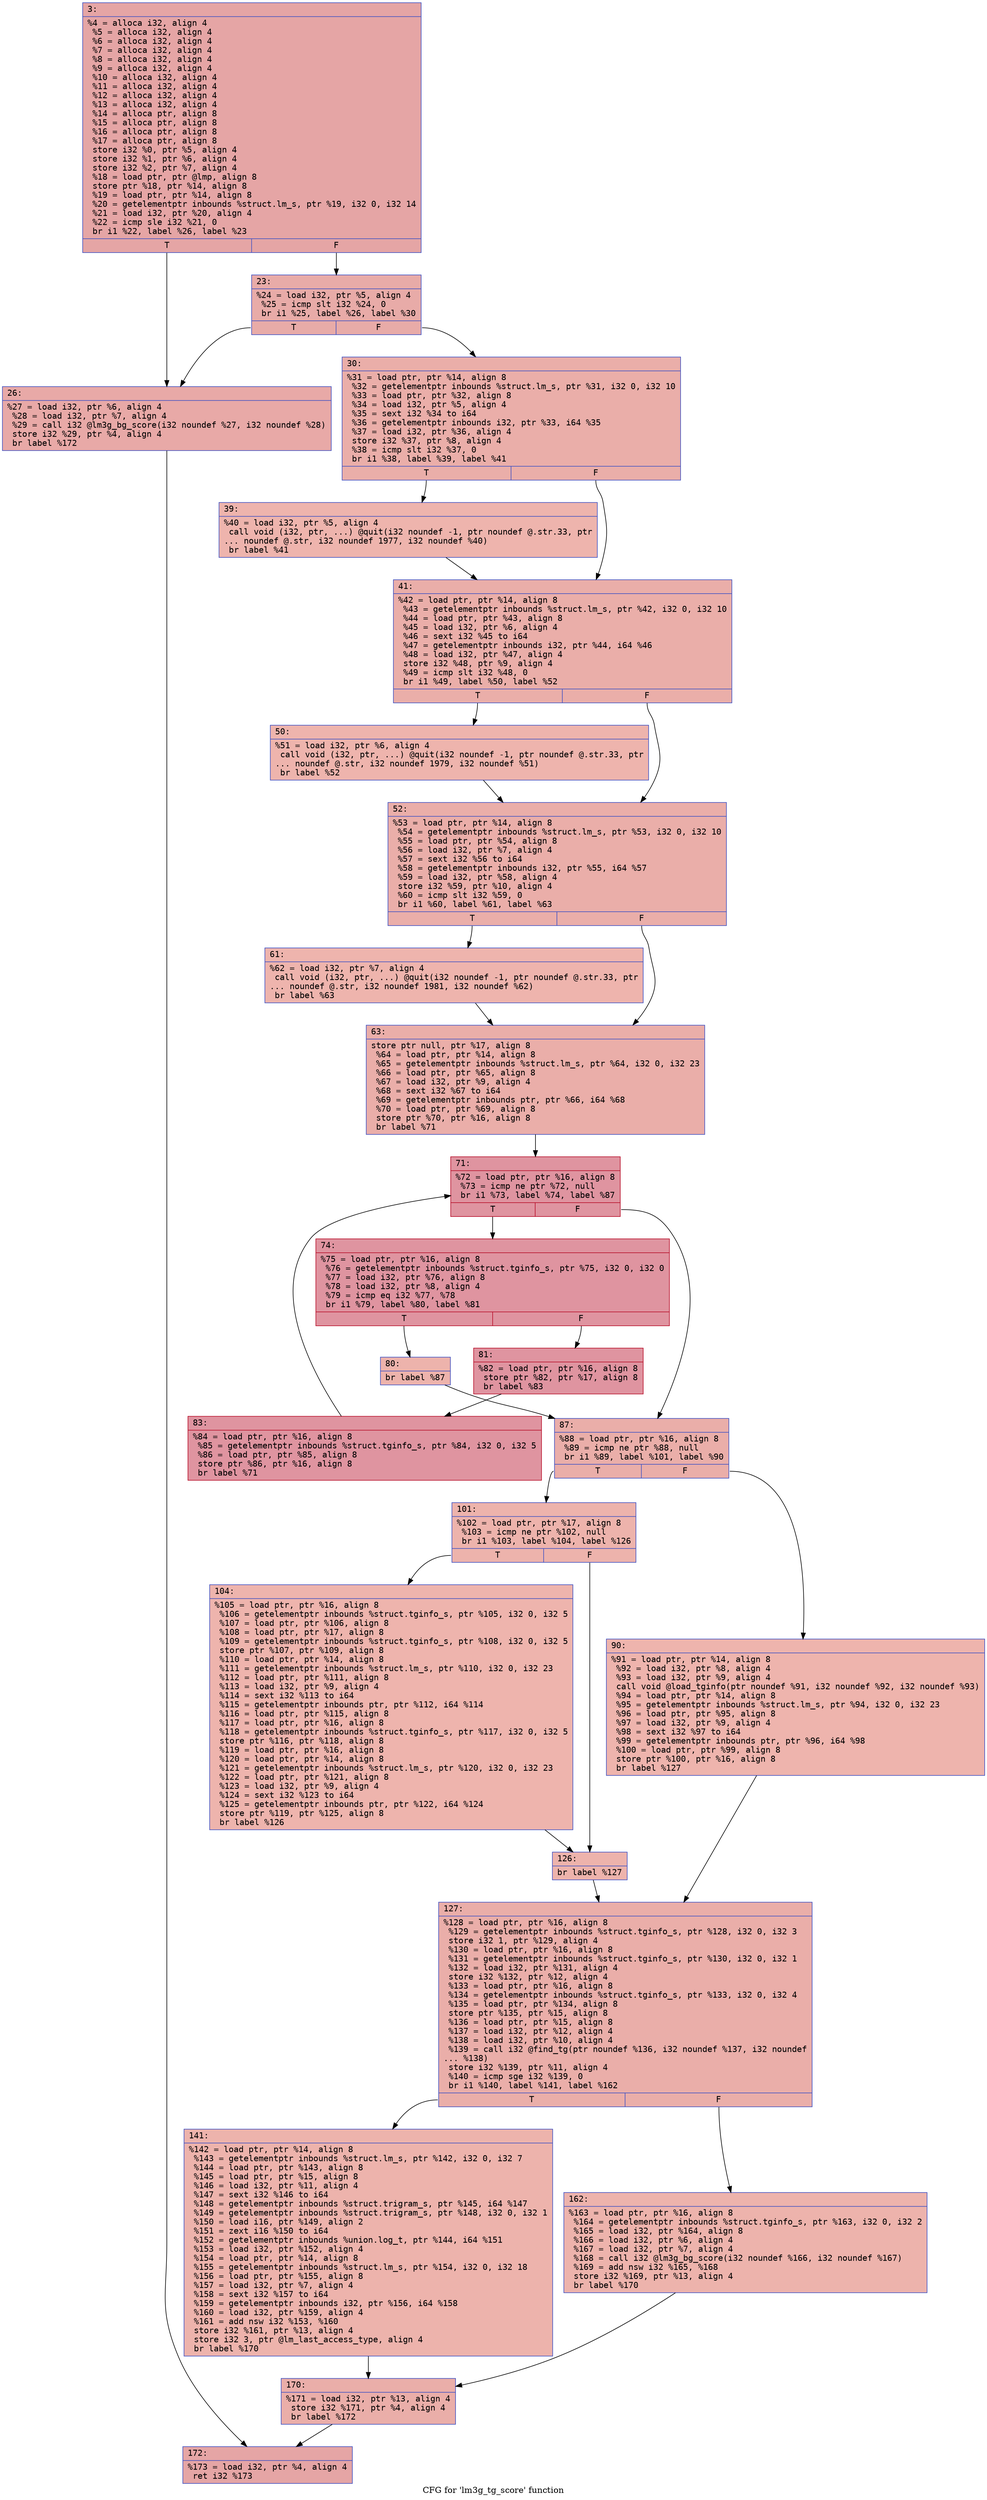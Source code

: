 digraph "CFG for 'lm3g_tg_score' function" {
	label="CFG for 'lm3g_tg_score' function";

	Node0x6000025388c0 [shape=record,color="#3d50c3ff", style=filled, fillcolor="#c5333470" fontname="Courier",label="{3:\l|  %4 = alloca i32, align 4\l  %5 = alloca i32, align 4\l  %6 = alloca i32, align 4\l  %7 = alloca i32, align 4\l  %8 = alloca i32, align 4\l  %9 = alloca i32, align 4\l  %10 = alloca i32, align 4\l  %11 = alloca i32, align 4\l  %12 = alloca i32, align 4\l  %13 = alloca i32, align 4\l  %14 = alloca ptr, align 8\l  %15 = alloca ptr, align 8\l  %16 = alloca ptr, align 8\l  %17 = alloca ptr, align 8\l  store i32 %0, ptr %5, align 4\l  store i32 %1, ptr %6, align 4\l  store i32 %2, ptr %7, align 4\l  %18 = load ptr, ptr @lmp, align 8\l  store ptr %18, ptr %14, align 8\l  %19 = load ptr, ptr %14, align 8\l  %20 = getelementptr inbounds %struct.lm_s, ptr %19, i32 0, i32 14\l  %21 = load i32, ptr %20, align 4\l  %22 = icmp sle i32 %21, 0\l  br i1 %22, label %26, label %23\l|{<s0>T|<s1>F}}"];
	Node0x6000025388c0:s0 -> Node0x6000025389b0[tooltip="3 -> 26\nProbability 50.00%" ];
	Node0x6000025388c0:s1 -> Node0x600002538960[tooltip="3 -> 23\nProbability 50.00%" ];
	Node0x600002538960 [shape=record,color="#3d50c3ff", style=filled, fillcolor="#cc403a70" fontname="Courier",label="{23:\l|  %24 = load i32, ptr %5, align 4\l  %25 = icmp slt i32 %24, 0\l  br i1 %25, label %26, label %30\l|{<s0>T|<s1>F}}"];
	Node0x600002538960:s0 -> Node0x6000025389b0[tooltip="23 -> 26\nProbability 37.50%" ];
	Node0x600002538960:s1 -> Node0x600002538a00[tooltip="23 -> 30\nProbability 62.50%" ];
	Node0x6000025389b0 [shape=record,color="#3d50c3ff", style=filled, fillcolor="#ca3b3770" fontname="Courier",label="{26:\l|  %27 = load i32, ptr %6, align 4\l  %28 = load i32, ptr %7, align 4\l  %29 = call i32 @lm3g_bg_score(i32 noundef %27, i32 noundef %28)\l  store i32 %29, ptr %4, align 4\l  br label %172\l}"];
	Node0x6000025389b0 -> Node0x600002539090[tooltip="26 -> 172\nProbability 100.00%" ];
	Node0x600002538a00 [shape=record,color="#3d50c3ff", style=filled, fillcolor="#d0473d70" fontname="Courier",label="{30:\l|  %31 = load ptr, ptr %14, align 8\l  %32 = getelementptr inbounds %struct.lm_s, ptr %31, i32 0, i32 10\l  %33 = load ptr, ptr %32, align 8\l  %34 = load i32, ptr %5, align 4\l  %35 = sext i32 %34 to i64\l  %36 = getelementptr inbounds i32, ptr %33, i64 %35\l  %37 = load i32, ptr %36, align 4\l  store i32 %37, ptr %8, align 4\l  %38 = icmp slt i32 %37, 0\l  br i1 %38, label %39, label %41\l|{<s0>T|<s1>F}}"];
	Node0x600002538a00:s0 -> Node0x600002538a50[tooltip="30 -> 39\nProbability 37.50%" ];
	Node0x600002538a00:s1 -> Node0x600002538aa0[tooltip="30 -> 41\nProbability 62.50%" ];
	Node0x600002538a50 [shape=record,color="#3d50c3ff", style=filled, fillcolor="#d8564670" fontname="Courier",label="{39:\l|  %40 = load i32, ptr %5, align 4\l  call void (i32, ptr, ...) @quit(i32 noundef -1, ptr noundef @.str.33, ptr\l... noundef @.str, i32 noundef 1977, i32 noundef %40)\l  br label %41\l}"];
	Node0x600002538a50 -> Node0x600002538aa0[tooltip="39 -> 41\nProbability 100.00%" ];
	Node0x600002538aa0 [shape=record,color="#3d50c3ff", style=filled, fillcolor="#d0473d70" fontname="Courier",label="{41:\l|  %42 = load ptr, ptr %14, align 8\l  %43 = getelementptr inbounds %struct.lm_s, ptr %42, i32 0, i32 10\l  %44 = load ptr, ptr %43, align 8\l  %45 = load i32, ptr %6, align 4\l  %46 = sext i32 %45 to i64\l  %47 = getelementptr inbounds i32, ptr %44, i64 %46\l  %48 = load i32, ptr %47, align 4\l  store i32 %48, ptr %9, align 4\l  %49 = icmp slt i32 %48, 0\l  br i1 %49, label %50, label %52\l|{<s0>T|<s1>F}}"];
	Node0x600002538aa0:s0 -> Node0x600002538af0[tooltip="41 -> 50\nProbability 37.50%" ];
	Node0x600002538aa0:s1 -> Node0x600002538b40[tooltip="41 -> 52\nProbability 62.50%" ];
	Node0x600002538af0 [shape=record,color="#3d50c3ff", style=filled, fillcolor="#d8564670" fontname="Courier",label="{50:\l|  %51 = load i32, ptr %6, align 4\l  call void (i32, ptr, ...) @quit(i32 noundef -1, ptr noundef @.str.33, ptr\l... noundef @.str, i32 noundef 1979, i32 noundef %51)\l  br label %52\l}"];
	Node0x600002538af0 -> Node0x600002538b40[tooltip="50 -> 52\nProbability 100.00%" ];
	Node0x600002538b40 [shape=record,color="#3d50c3ff", style=filled, fillcolor="#d0473d70" fontname="Courier",label="{52:\l|  %53 = load ptr, ptr %14, align 8\l  %54 = getelementptr inbounds %struct.lm_s, ptr %53, i32 0, i32 10\l  %55 = load ptr, ptr %54, align 8\l  %56 = load i32, ptr %7, align 4\l  %57 = sext i32 %56 to i64\l  %58 = getelementptr inbounds i32, ptr %55, i64 %57\l  %59 = load i32, ptr %58, align 4\l  store i32 %59, ptr %10, align 4\l  %60 = icmp slt i32 %59, 0\l  br i1 %60, label %61, label %63\l|{<s0>T|<s1>F}}"];
	Node0x600002538b40:s0 -> Node0x600002538b90[tooltip="52 -> 61\nProbability 37.50%" ];
	Node0x600002538b40:s1 -> Node0x600002538be0[tooltip="52 -> 63\nProbability 62.50%" ];
	Node0x600002538b90 [shape=record,color="#3d50c3ff", style=filled, fillcolor="#d8564670" fontname="Courier",label="{61:\l|  %62 = load i32, ptr %7, align 4\l  call void (i32, ptr, ...) @quit(i32 noundef -1, ptr noundef @.str.33, ptr\l... noundef @.str, i32 noundef 1981, i32 noundef %62)\l  br label %63\l}"];
	Node0x600002538b90 -> Node0x600002538be0[tooltip="61 -> 63\nProbability 100.00%" ];
	Node0x600002538be0 [shape=record,color="#3d50c3ff", style=filled, fillcolor="#d0473d70" fontname="Courier",label="{63:\l|  store ptr null, ptr %17, align 8\l  %64 = load ptr, ptr %14, align 8\l  %65 = getelementptr inbounds %struct.lm_s, ptr %64, i32 0, i32 23\l  %66 = load ptr, ptr %65, align 8\l  %67 = load i32, ptr %9, align 4\l  %68 = sext i32 %67 to i64\l  %69 = getelementptr inbounds ptr, ptr %66, i64 %68\l  %70 = load ptr, ptr %69, align 8\l  store ptr %70, ptr %16, align 8\l  br label %71\l}"];
	Node0x600002538be0 -> Node0x600002538c30[tooltip="63 -> 71\nProbability 100.00%" ];
	Node0x600002538c30 [shape=record,color="#b70d28ff", style=filled, fillcolor="#b70d2870" fontname="Courier",label="{71:\l|  %72 = load ptr, ptr %16, align 8\l  %73 = icmp ne ptr %72, null\l  br i1 %73, label %74, label %87\l|{<s0>T|<s1>F}}"];
	Node0x600002538c30:s0 -> Node0x600002538c80[tooltip="71 -> 74\nProbability 96.88%" ];
	Node0x600002538c30:s1 -> Node0x600002538dc0[tooltip="71 -> 87\nProbability 3.12%" ];
	Node0x600002538c80 [shape=record,color="#b70d28ff", style=filled, fillcolor="#b70d2870" fontname="Courier",label="{74:\l|  %75 = load ptr, ptr %16, align 8\l  %76 = getelementptr inbounds %struct.tginfo_s, ptr %75, i32 0, i32 0\l  %77 = load i32, ptr %76, align 8\l  %78 = load i32, ptr %8, align 4\l  %79 = icmp eq i32 %77, %78\l  br i1 %79, label %80, label %81\l|{<s0>T|<s1>F}}"];
	Node0x600002538c80:s0 -> Node0x600002538cd0[tooltip="74 -> 80\nProbability 3.12%" ];
	Node0x600002538c80:s1 -> Node0x600002538d20[tooltip="74 -> 81\nProbability 96.88%" ];
	Node0x600002538cd0 [shape=record,color="#3d50c3ff", style=filled, fillcolor="#d6524470" fontname="Courier",label="{80:\l|  br label %87\l}"];
	Node0x600002538cd0 -> Node0x600002538dc0[tooltip="80 -> 87\nProbability 100.00%" ];
	Node0x600002538d20 [shape=record,color="#b70d28ff", style=filled, fillcolor="#b70d2870" fontname="Courier",label="{81:\l|  %82 = load ptr, ptr %16, align 8\l  store ptr %82, ptr %17, align 8\l  br label %83\l}"];
	Node0x600002538d20 -> Node0x600002538d70[tooltip="81 -> 83\nProbability 100.00%" ];
	Node0x600002538d70 [shape=record,color="#b70d28ff", style=filled, fillcolor="#b70d2870" fontname="Courier",label="{83:\l|  %84 = load ptr, ptr %16, align 8\l  %85 = getelementptr inbounds %struct.tginfo_s, ptr %84, i32 0, i32 5\l  %86 = load ptr, ptr %85, align 8\l  store ptr %86, ptr %16, align 8\l  br label %71\l}"];
	Node0x600002538d70 -> Node0x600002538c30[tooltip="83 -> 71\nProbability 100.00%" ];
	Node0x600002538dc0 [shape=record,color="#3d50c3ff", style=filled, fillcolor="#d0473d70" fontname="Courier",label="{87:\l|  %88 = load ptr, ptr %16, align 8\l  %89 = icmp ne ptr %88, null\l  br i1 %89, label %101, label %90\l|{<s0>T|<s1>F}}"];
	Node0x600002538dc0:s0 -> Node0x600002538e60[tooltip="87 -> 101\nProbability 62.50%" ];
	Node0x600002538dc0:s1 -> Node0x600002538e10[tooltip="87 -> 90\nProbability 37.50%" ];
	Node0x600002538e10 [shape=record,color="#3d50c3ff", style=filled, fillcolor="#d8564670" fontname="Courier",label="{90:\l|  %91 = load ptr, ptr %14, align 8\l  %92 = load i32, ptr %8, align 4\l  %93 = load i32, ptr %9, align 4\l  call void @load_tginfo(ptr noundef %91, i32 noundef %92, i32 noundef %93)\l  %94 = load ptr, ptr %14, align 8\l  %95 = getelementptr inbounds %struct.lm_s, ptr %94, i32 0, i32 23\l  %96 = load ptr, ptr %95, align 8\l  %97 = load i32, ptr %9, align 4\l  %98 = sext i32 %97 to i64\l  %99 = getelementptr inbounds ptr, ptr %96, i64 %98\l  %100 = load ptr, ptr %99, align 8\l  store ptr %100, ptr %16, align 8\l  br label %127\l}"];
	Node0x600002538e10 -> Node0x600002538f50[tooltip="90 -> 127\nProbability 100.00%" ];
	Node0x600002538e60 [shape=record,color="#3d50c3ff", style=filled, fillcolor="#d6524470" fontname="Courier",label="{101:\l|  %102 = load ptr, ptr %17, align 8\l  %103 = icmp ne ptr %102, null\l  br i1 %103, label %104, label %126\l|{<s0>T|<s1>F}}"];
	Node0x600002538e60:s0 -> Node0x600002538eb0[tooltip="101 -> 104\nProbability 62.50%" ];
	Node0x600002538e60:s1 -> Node0x600002538f00[tooltip="101 -> 126\nProbability 37.50%" ];
	Node0x600002538eb0 [shape=record,color="#3d50c3ff", style=filled, fillcolor="#d8564670" fontname="Courier",label="{104:\l|  %105 = load ptr, ptr %16, align 8\l  %106 = getelementptr inbounds %struct.tginfo_s, ptr %105, i32 0, i32 5\l  %107 = load ptr, ptr %106, align 8\l  %108 = load ptr, ptr %17, align 8\l  %109 = getelementptr inbounds %struct.tginfo_s, ptr %108, i32 0, i32 5\l  store ptr %107, ptr %109, align 8\l  %110 = load ptr, ptr %14, align 8\l  %111 = getelementptr inbounds %struct.lm_s, ptr %110, i32 0, i32 23\l  %112 = load ptr, ptr %111, align 8\l  %113 = load i32, ptr %9, align 4\l  %114 = sext i32 %113 to i64\l  %115 = getelementptr inbounds ptr, ptr %112, i64 %114\l  %116 = load ptr, ptr %115, align 8\l  %117 = load ptr, ptr %16, align 8\l  %118 = getelementptr inbounds %struct.tginfo_s, ptr %117, i32 0, i32 5\l  store ptr %116, ptr %118, align 8\l  %119 = load ptr, ptr %16, align 8\l  %120 = load ptr, ptr %14, align 8\l  %121 = getelementptr inbounds %struct.lm_s, ptr %120, i32 0, i32 23\l  %122 = load ptr, ptr %121, align 8\l  %123 = load i32, ptr %9, align 4\l  %124 = sext i32 %123 to i64\l  %125 = getelementptr inbounds ptr, ptr %122, i64 %124\l  store ptr %119, ptr %125, align 8\l  br label %126\l}"];
	Node0x600002538eb0 -> Node0x600002538f00[tooltip="104 -> 126\nProbability 100.00%" ];
	Node0x600002538f00 [shape=record,color="#3d50c3ff", style=filled, fillcolor="#d6524470" fontname="Courier",label="{126:\l|  br label %127\l}"];
	Node0x600002538f00 -> Node0x600002538f50[tooltip="126 -> 127\nProbability 100.00%" ];
	Node0x600002538f50 [shape=record,color="#3d50c3ff", style=filled, fillcolor="#d0473d70" fontname="Courier",label="{127:\l|  %128 = load ptr, ptr %16, align 8\l  %129 = getelementptr inbounds %struct.tginfo_s, ptr %128, i32 0, i32 3\l  store i32 1, ptr %129, align 4\l  %130 = load ptr, ptr %16, align 8\l  %131 = getelementptr inbounds %struct.tginfo_s, ptr %130, i32 0, i32 1\l  %132 = load i32, ptr %131, align 4\l  store i32 %132, ptr %12, align 4\l  %133 = load ptr, ptr %16, align 8\l  %134 = getelementptr inbounds %struct.tginfo_s, ptr %133, i32 0, i32 4\l  %135 = load ptr, ptr %134, align 8\l  store ptr %135, ptr %15, align 8\l  %136 = load ptr, ptr %15, align 8\l  %137 = load i32, ptr %12, align 4\l  %138 = load i32, ptr %10, align 4\l  %139 = call i32 @find_tg(ptr noundef %136, i32 noundef %137, i32 noundef\l... %138)\l  store i32 %139, ptr %11, align 4\l  %140 = icmp sge i32 %139, 0\l  br i1 %140, label %141, label %162\l|{<s0>T|<s1>F}}"];
	Node0x600002538f50:s0 -> Node0x600002538fa0[tooltip="127 -> 141\nProbability 50.00%" ];
	Node0x600002538f50:s1 -> Node0x600002538ff0[tooltip="127 -> 162\nProbability 50.00%" ];
	Node0x600002538fa0 [shape=record,color="#3d50c3ff", style=filled, fillcolor="#d6524470" fontname="Courier",label="{141:\l|  %142 = load ptr, ptr %14, align 8\l  %143 = getelementptr inbounds %struct.lm_s, ptr %142, i32 0, i32 7\l  %144 = load ptr, ptr %143, align 8\l  %145 = load ptr, ptr %15, align 8\l  %146 = load i32, ptr %11, align 4\l  %147 = sext i32 %146 to i64\l  %148 = getelementptr inbounds %struct.trigram_s, ptr %145, i64 %147\l  %149 = getelementptr inbounds %struct.trigram_s, ptr %148, i32 0, i32 1\l  %150 = load i16, ptr %149, align 2\l  %151 = zext i16 %150 to i64\l  %152 = getelementptr inbounds %union.log_t, ptr %144, i64 %151\l  %153 = load i32, ptr %152, align 4\l  %154 = load ptr, ptr %14, align 8\l  %155 = getelementptr inbounds %struct.lm_s, ptr %154, i32 0, i32 18\l  %156 = load ptr, ptr %155, align 8\l  %157 = load i32, ptr %7, align 4\l  %158 = sext i32 %157 to i64\l  %159 = getelementptr inbounds i32, ptr %156, i64 %158\l  %160 = load i32, ptr %159, align 4\l  %161 = add nsw i32 %153, %160\l  store i32 %161, ptr %13, align 4\l  store i32 3, ptr @lm_last_access_type, align 4\l  br label %170\l}"];
	Node0x600002538fa0 -> Node0x600002539040[tooltip="141 -> 170\nProbability 100.00%" ];
	Node0x600002538ff0 [shape=record,color="#3d50c3ff", style=filled, fillcolor="#d6524470" fontname="Courier",label="{162:\l|  %163 = load ptr, ptr %16, align 8\l  %164 = getelementptr inbounds %struct.tginfo_s, ptr %163, i32 0, i32 2\l  %165 = load i32, ptr %164, align 8\l  %166 = load i32, ptr %6, align 4\l  %167 = load i32, ptr %7, align 4\l  %168 = call i32 @lm3g_bg_score(i32 noundef %166, i32 noundef %167)\l  %169 = add nsw i32 %165, %168\l  store i32 %169, ptr %13, align 4\l  br label %170\l}"];
	Node0x600002538ff0 -> Node0x600002539040[tooltip="162 -> 170\nProbability 100.00%" ];
	Node0x600002539040 [shape=record,color="#3d50c3ff", style=filled, fillcolor="#d0473d70" fontname="Courier",label="{170:\l|  %171 = load i32, ptr %13, align 4\l  store i32 %171, ptr %4, align 4\l  br label %172\l}"];
	Node0x600002539040 -> Node0x600002539090[tooltip="170 -> 172\nProbability 100.00%" ];
	Node0x600002539090 [shape=record,color="#3d50c3ff", style=filled, fillcolor="#c5333470" fontname="Courier",label="{172:\l|  %173 = load i32, ptr %4, align 4\l  ret i32 %173\l}"];
}
